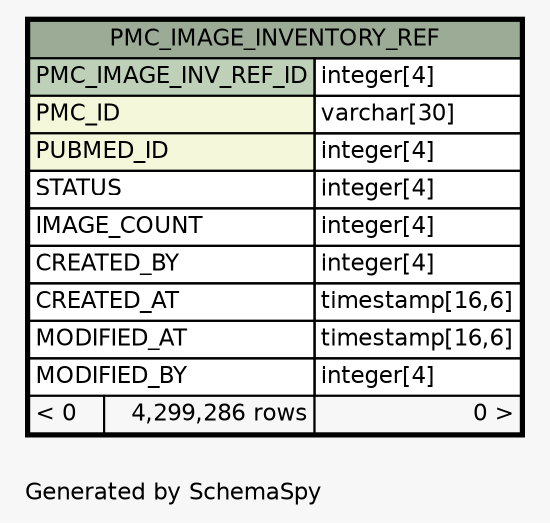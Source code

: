 // dot 2.38.0 on Windows 10 10.0
// SchemaSpy rev Unknown
digraph "oneDegreeRelationshipsDiagram" {
  graph [
    rankdir="RL"
    bgcolor="#f7f7f7"
    label="\nGenerated by SchemaSpy"
    labeljust="l"
    nodesep="0.18"
    ranksep="0.46"
    fontname="Helvetica"
    fontsize="11"
  ];
  node [
    fontname="Helvetica"
    fontsize="11"
    shape="plaintext"
  ];
  edge [
    arrowsize="0.8"
  ];
  "PMC_IMAGE_INVENTORY_REF" [
    label=<
    <TABLE BORDER="2" CELLBORDER="1" CELLSPACING="0" BGCOLOR="#ffffff">
      <TR><TD COLSPAN="3" BGCOLOR="#9bab96" ALIGN="CENTER">PMC_IMAGE_INVENTORY_REF</TD></TR>
      <TR><TD PORT="PMC_IMAGE_INV_REF_ID" COLSPAN="2" BGCOLOR="#bed1b8" ALIGN="LEFT">PMC_IMAGE_INV_REF_ID</TD><TD PORT="PMC_IMAGE_INV_REF_ID.type" ALIGN="LEFT">integer[4]</TD></TR>
      <TR><TD PORT="PMC_ID" COLSPAN="2" BGCOLOR="#f4f7da" ALIGN="LEFT">PMC_ID</TD><TD PORT="PMC_ID.type" ALIGN="LEFT">varchar[30]</TD></TR>
      <TR><TD PORT="PUBMED_ID" COLSPAN="2" BGCOLOR="#f4f7da" ALIGN="LEFT">PUBMED_ID</TD><TD PORT="PUBMED_ID.type" ALIGN="LEFT">integer[4]</TD></TR>
      <TR><TD PORT="STATUS" COLSPAN="2" ALIGN="LEFT">STATUS</TD><TD PORT="STATUS.type" ALIGN="LEFT">integer[4]</TD></TR>
      <TR><TD PORT="IMAGE_COUNT" COLSPAN="2" ALIGN="LEFT">IMAGE_COUNT</TD><TD PORT="IMAGE_COUNT.type" ALIGN="LEFT">integer[4]</TD></TR>
      <TR><TD PORT="CREATED_BY" COLSPAN="2" ALIGN="LEFT">CREATED_BY</TD><TD PORT="CREATED_BY.type" ALIGN="LEFT">integer[4]</TD></TR>
      <TR><TD PORT="CREATED_AT" COLSPAN="2" ALIGN="LEFT">CREATED_AT</TD><TD PORT="CREATED_AT.type" ALIGN="LEFT">timestamp[16,6]</TD></TR>
      <TR><TD PORT="MODIFIED_AT" COLSPAN="2" ALIGN="LEFT">MODIFIED_AT</TD><TD PORT="MODIFIED_AT.type" ALIGN="LEFT">timestamp[16,6]</TD></TR>
      <TR><TD PORT="MODIFIED_BY" COLSPAN="2" ALIGN="LEFT">MODIFIED_BY</TD><TD PORT="MODIFIED_BY.type" ALIGN="LEFT">integer[4]</TD></TR>
      <TR><TD ALIGN="LEFT" BGCOLOR="#f7f7f7">&lt; 0</TD><TD ALIGN="RIGHT" BGCOLOR="#f7f7f7">4,299,286 rows</TD><TD ALIGN="RIGHT" BGCOLOR="#f7f7f7">0 &gt;</TD></TR>
    </TABLE>>
    URL="PMC_IMAGE_INVENTORY_REF.html"
    tooltip="PMC_IMAGE_INVENTORY_REF"
  ];
}
